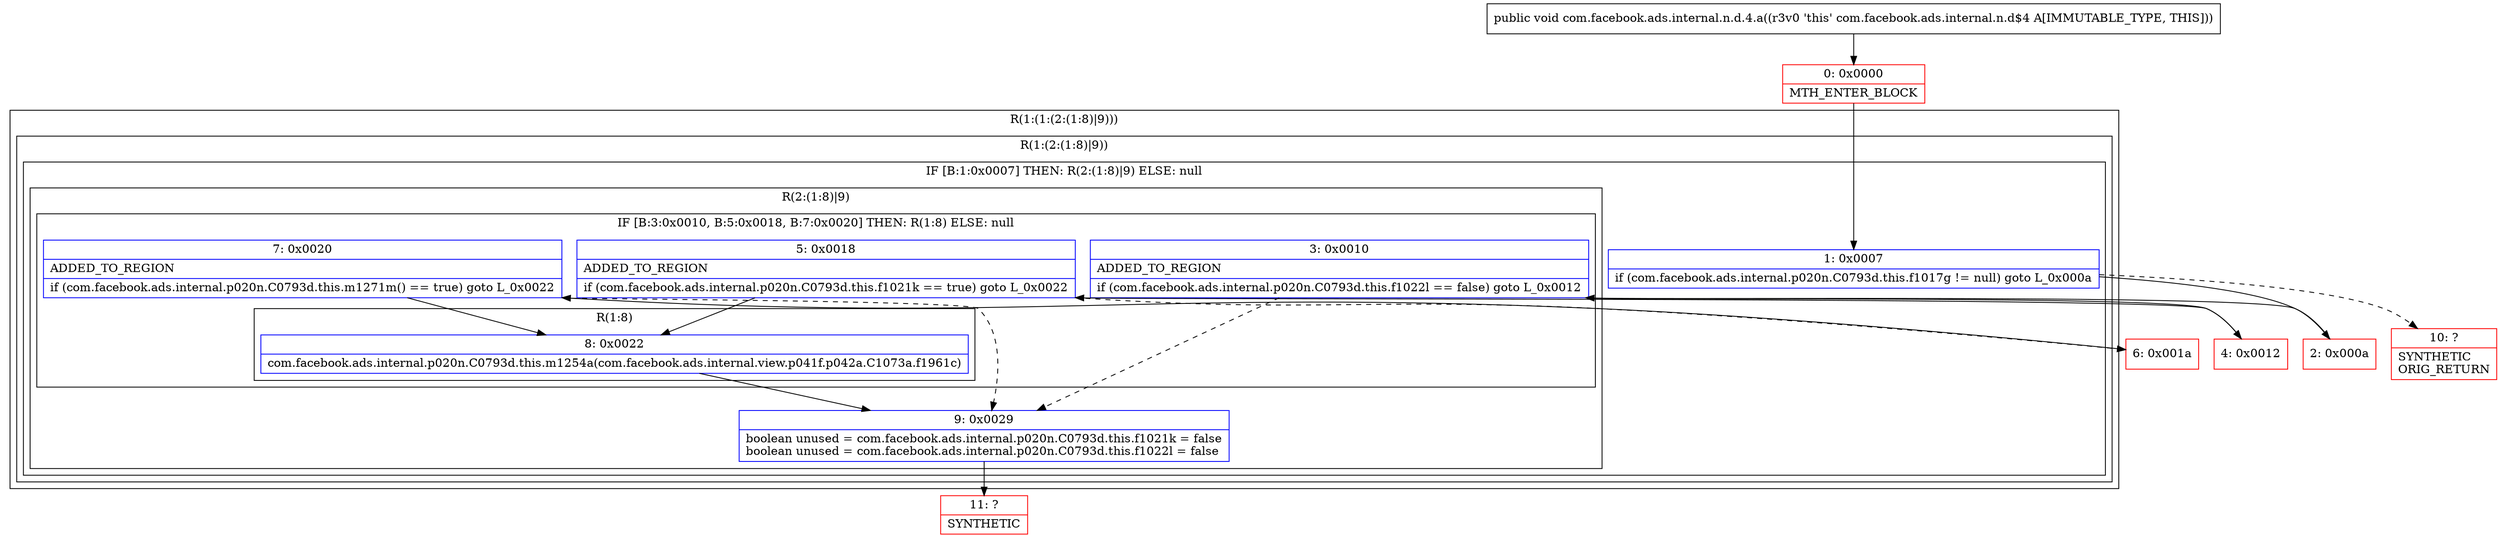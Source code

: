 digraph "CFG forcom.facebook.ads.internal.n.d.4.a()V" {
subgraph cluster_Region_1420432907 {
label = "R(1:(1:(2:(1:8)|9)))";
node [shape=record,color=blue];
subgraph cluster_Region_1566807763 {
label = "R(1:(2:(1:8)|9))";
node [shape=record,color=blue];
subgraph cluster_IfRegion_1267352145 {
label = "IF [B:1:0x0007] THEN: R(2:(1:8)|9) ELSE: null";
node [shape=record,color=blue];
Node_1 [shape=record,label="{1\:\ 0x0007|if (com.facebook.ads.internal.p020n.C0793d.this.f1017g != null) goto L_0x000a\l}"];
subgraph cluster_Region_1679525858 {
label = "R(2:(1:8)|9)";
node [shape=record,color=blue];
subgraph cluster_IfRegion_1619386148 {
label = "IF [B:3:0x0010, B:5:0x0018, B:7:0x0020] THEN: R(1:8) ELSE: null";
node [shape=record,color=blue];
Node_3 [shape=record,label="{3\:\ 0x0010|ADDED_TO_REGION\l|if (com.facebook.ads.internal.p020n.C0793d.this.f1022l == false) goto L_0x0012\l}"];
Node_5 [shape=record,label="{5\:\ 0x0018|ADDED_TO_REGION\l|if (com.facebook.ads.internal.p020n.C0793d.this.f1021k == true) goto L_0x0022\l}"];
Node_7 [shape=record,label="{7\:\ 0x0020|ADDED_TO_REGION\l|if (com.facebook.ads.internal.p020n.C0793d.this.m1271m() == true) goto L_0x0022\l}"];
subgraph cluster_Region_554768617 {
label = "R(1:8)";
node [shape=record,color=blue];
Node_8 [shape=record,label="{8\:\ 0x0022|com.facebook.ads.internal.p020n.C0793d.this.m1254a(com.facebook.ads.internal.view.p041f.p042a.C1073a.f1961c)\l}"];
}
}
Node_9 [shape=record,label="{9\:\ 0x0029|boolean unused = com.facebook.ads.internal.p020n.C0793d.this.f1021k = false\lboolean unused = com.facebook.ads.internal.p020n.C0793d.this.f1022l = false\l}"];
}
}
}
}
Node_0 [shape=record,color=red,label="{0\:\ 0x0000|MTH_ENTER_BLOCK\l}"];
Node_2 [shape=record,color=red,label="{2\:\ 0x000a}"];
Node_4 [shape=record,color=red,label="{4\:\ 0x0012}"];
Node_6 [shape=record,color=red,label="{6\:\ 0x001a}"];
Node_10 [shape=record,color=red,label="{10\:\ ?|SYNTHETIC\lORIG_RETURN\l}"];
Node_11 [shape=record,color=red,label="{11\:\ ?|SYNTHETIC\l}"];
MethodNode[shape=record,label="{public void com.facebook.ads.internal.n.d.4.a((r3v0 'this' com.facebook.ads.internal.n.d$4 A[IMMUTABLE_TYPE, THIS])) }"];
MethodNode -> Node_0;
Node_1 -> Node_2;
Node_1 -> Node_10[style=dashed];
Node_3 -> Node_4;
Node_3 -> Node_9[style=dashed];
Node_5 -> Node_6[style=dashed];
Node_5 -> Node_8;
Node_7 -> Node_8;
Node_7 -> Node_9[style=dashed];
Node_8 -> Node_9;
Node_9 -> Node_11;
Node_0 -> Node_1;
Node_2 -> Node_3;
Node_4 -> Node_5;
Node_6 -> Node_7;
}


